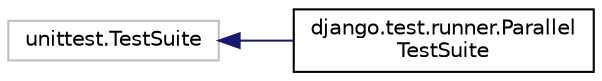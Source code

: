 digraph "Graphical Class Hierarchy"
{
 // LATEX_PDF_SIZE
  edge [fontname="Helvetica",fontsize="10",labelfontname="Helvetica",labelfontsize="10"];
  node [fontname="Helvetica",fontsize="10",shape=record];
  rankdir="LR";
  Node3431 [label="unittest.TestSuite",height=0.2,width=0.4,color="grey75", fillcolor="white", style="filled",tooltip=" "];
  Node3431 -> Node0 [dir="back",color="midnightblue",fontsize="10",style="solid",fontname="Helvetica"];
  Node0 [label="django.test.runner.Parallel\lTestSuite",height=0.2,width=0.4,color="black", fillcolor="white", style="filled",URL="$d6/d54/classdjango_1_1test_1_1runner_1_1_parallel_test_suite.html",tooltip=" "];
}
